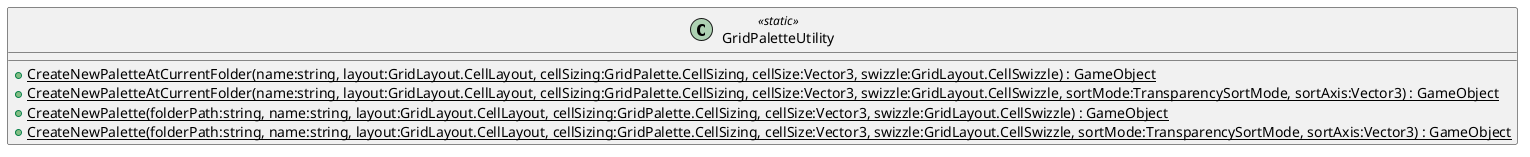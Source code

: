@startuml
class GridPaletteUtility <<static>> {
    + {static} CreateNewPaletteAtCurrentFolder(name:string, layout:GridLayout.CellLayout, cellSizing:GridPalette.CellSizing, cellSize:Vector3, swizzle:GridLayout.CellSwizzle) : GameObject
    + {static} CreateNewPaletteAtCurrentFolder(name:string, layout:GridLayout.CellLayout, cellSizing:GridPalette.CellSizing, cellSize:Vector3, swizzle:GridLayout.CellSwizzle, sortMode:TransparencySortMode, sortAxis:Vector3) : GameObject
    + {static} CreateNewPalette(folderPath:string, name:string, layout:GridLayout.CellLayout, cellSizing:GridPalette.CellSizing, cellSize:Vector3, swizzle:GridLayout.CellSwizzle) : GameObject
    + {static} CreateNewPalette(folderPath:string, name:string, layout:GridLayout.CellLayout, cellSizing:GridPalette.CellSizing, cellSize:Vector3, swizzle:GridLayout.CellSwizzle, sortMode:TransparencySortMode, sortAxis:Vector3) : GameObject
}
@enduml
